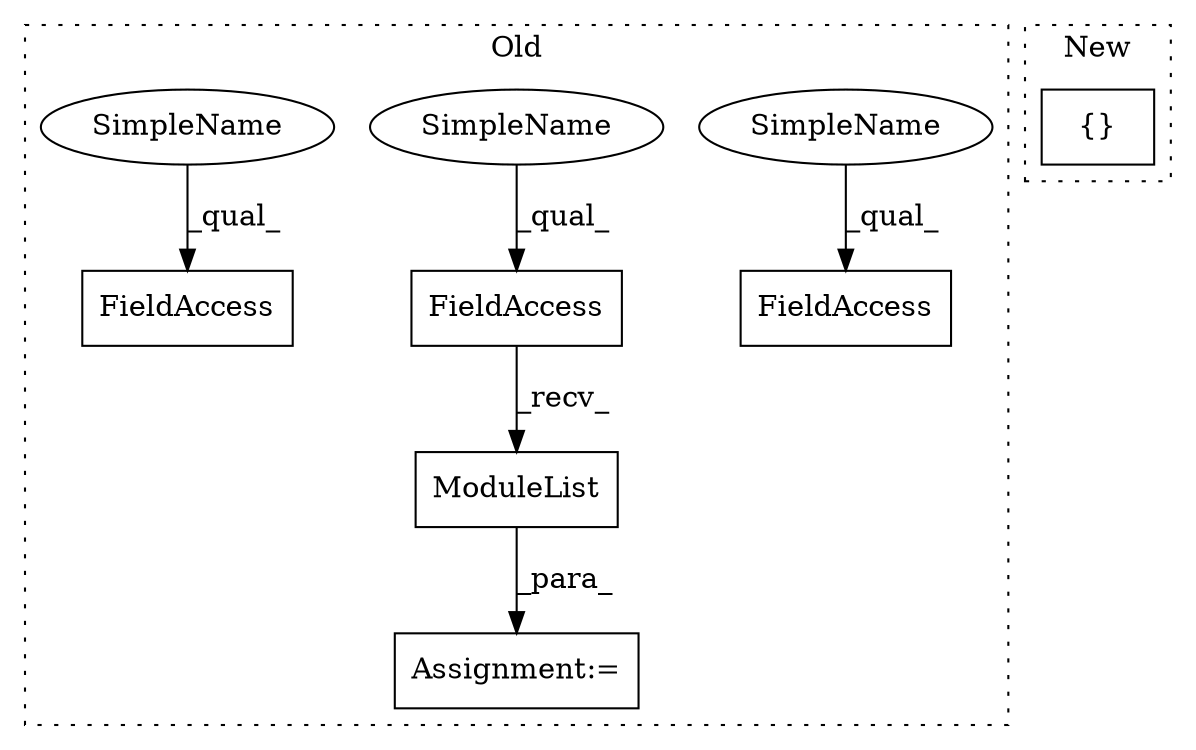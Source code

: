 digraph G {
subgraph cluster0 {
1 [label="ModuleList" a="32" s="6037" l="12" shape="box"];
3 [label="FieldAccess" a="22" s="6028" l="8" shape="box"];
4 [label="Assignment:=" a="7" s="5953" l="7" shape="box"];
5 [label="FieldAccess" a="22" s="5994" l="8" shape="box"];
6 [label="FieldAccess" a="22" s="5960" l="8" shape="box"];
7 [label="SimpleName" a="42" s="5994" l="5" shape="ellipse"];
8 [label="SimpleName" a="42" s="6028" l="5" shape="ellipse"];
9 [label="SimpleName" a="42" s="5960" l="5" shape="ellipse"];
label = "Old";
style="dotted";
}
subgraph cluster1 {
2 [label="{}" a="4" s="6003,6041" l="10,2" shape="box"];
label = "New";
style="dotted";
}
1 -> 4 [label="_para_"];
3 -> 1 [label="_recv_"];
7 -> 5 [label="_qual_"];
8 -> 3 [label="_qual_"];
9 -> 6 [label="_qual_"];
}